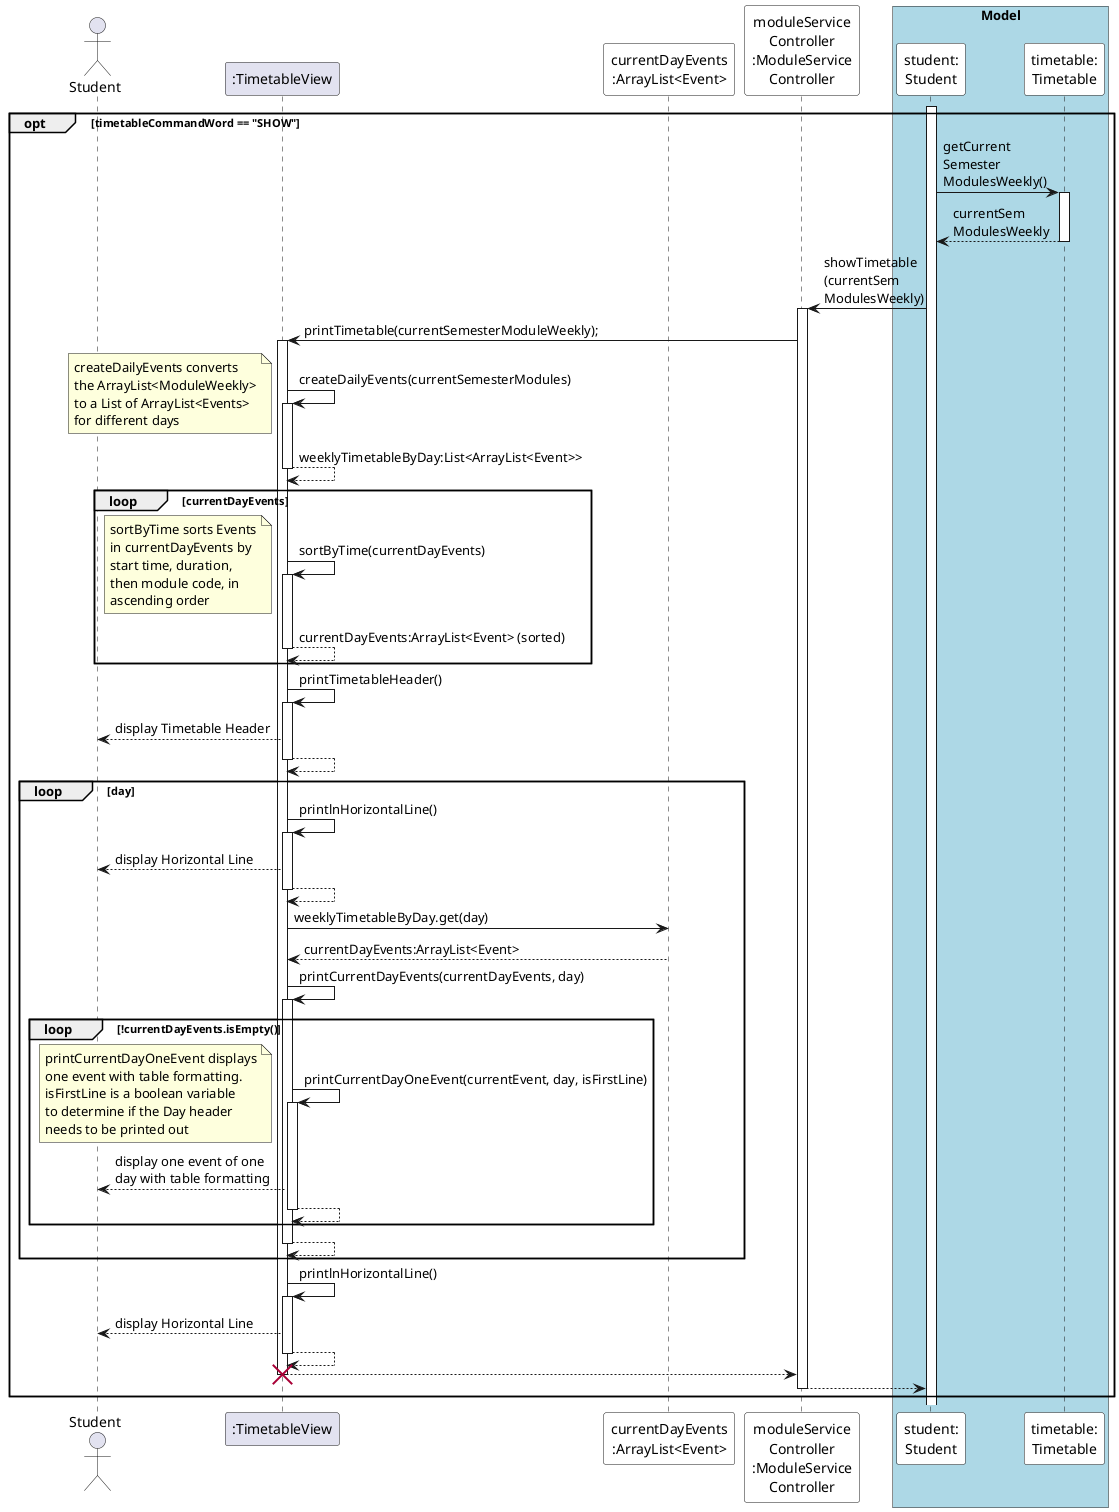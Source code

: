 @startuml
'https://plantuml.com/sequence-diagram

'autonumber
'autoactivate on


actor Student

participant ":TimetableView" as TV

participant "currentDayEvents\n:ArrayList<Event>" as CDE #white

participant "moduleService\nController\n:ModuleService\nController" as MSC #white

box "Model" #LightBlue
participant "student:\nStudent" as S #white
participant "timetable:\nTimetable" as T #white
end box

activate S

opt timetableCommandWord == "SHOW"
    'timetable.getCurrentSemesterModulesWeekly()
    S -> T: getCurrent\nSemester\nModulesWeekly()
    activate T
    T --> S: currentSem\nModulesWeekly
    deactivate T

    S -> MSC: showTimetable\n(currentSem\nModulesWeekly)
    activate MSC


    MSC -> TV: printTimetable(currentSemesterModuleWeekly);
    activate TV

    'createDailyEvents(currentSemesterModules)
    TV -> TV: createDailyEvents(currentSemesterModules)
    activate TV
    note left
    createDailyEvents converts
    the ArrayList<ModuleWeekly>
    to a List of ArrayList<Events>
    for different days
    end note
    TV --> TV: weeklyTimetableByDay:List<ArrayList<Event>>
    deactivate TV


    loop currentDayEvents
        TV -> TV: sortByTime(currentDayEvents)
        activate TV
        note left
        sortByTime sorts Events
        in currentDayEvents by
        start time, duration,
        then module code, in
        ascending order
        end note
        TV --> TV: currentDayEvents:ArrayList<Event> (sorted)
        deactivate TV
    end

    TV -> TV: printTimetableHeader()
    activate TV
    TV --> Student: display Timetable Header
    TV --> TV
    deactivate TV

    loop day
    TV -> TV: printlnHorizontalLine()
    activate TV
    TV --> Student: display Horizontal Line
    TV --> TV
    deactivate TV

    TV -> CDE: weeklyTimetableByDay.get(day)
    CDE --> TV: currentDayEvents:ArrayList<Event>

    TV -> TV: printCurrentDayEvents(currentDayEvents, day)
    activate TV
    loop !currentDayEvents.isEmpty()
    TV -> TV: printCurrentDayOneEvent(currentEvent, day, isFirstLine)
    activate TV
    note left
        printCurrentDayOneEvent displays
        one event with table formatting.
        isFirstLine is a boolean variable
        to determine if the Day header
        needs to be printed out
    end note
    TV --> Student: display one event of one \nday with table formatting
    TV --> TV:
    deactivate TV
    end
    TV --> TV:
    deactivate TV
    end

    TV -> TV: printlnHorizontalLine()
    activate TV
    TV --> Student: display Horizontal Line
    TV --> TV
    deactivate TV


    TV --> MSC
    destroy TV
    MSC --> S
    deactivate MSC
end



@enduml
